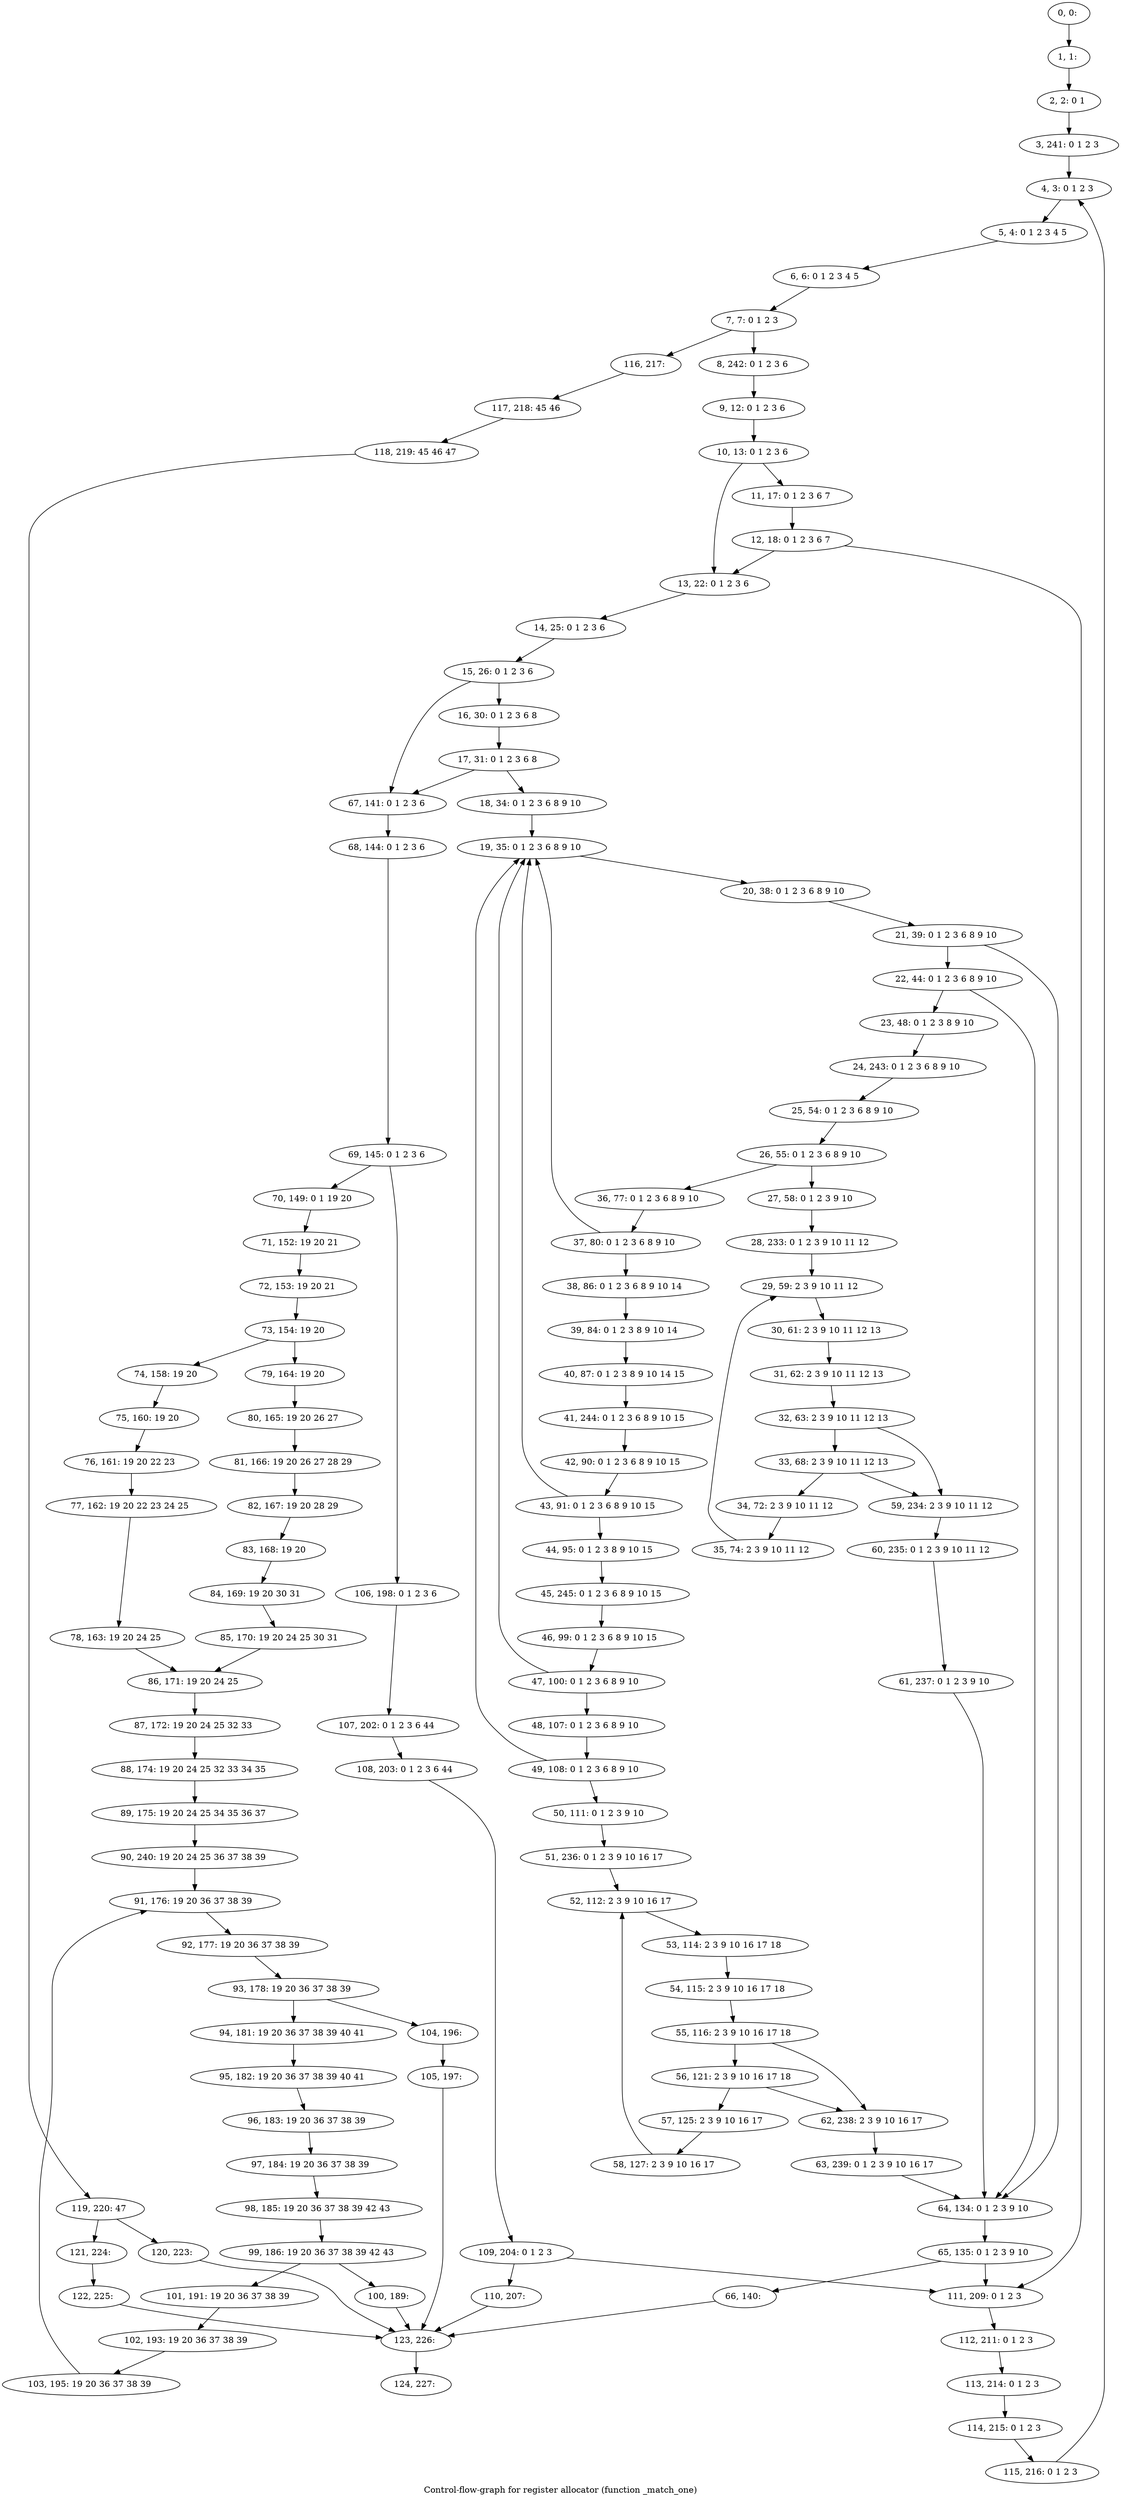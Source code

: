 digraph G {
graph [label="Control-flow-graph for register allocator (function _match_one)"]
0[label="0, 0: "];
1[label="1, 1: "];
2[label="2, 2: 0 1 "];
3[label="3, 241: 0 1 2 3 "];
4[label="4, 3: 0 1 2 3 "];
5[label="5, 4: 0 1 2 3 4 5 "];
6[label="6, 6: 0 1 2 3 4 5 "];
7[label="7, 7: 0 1 2 3 "];
8[label="8, 242: 0 1 2 3 6 "];
9[label="9, 12: 0 1 2 3 6 "];
10[label="10, 13: 0 1 2 3 6 "];
11[label="11, 17: 0 1 2 3 6 7 "];
12[label="12, 18: 0 1 2 3 6 7 "];
13[label="13, 22: 0 1 2 3 6 "];
14[label="14, 25: 0 1 2 3 6 "];
15[label="15, 26: 0 1 2 3 6 "];
16[label="16, 30: 0 1 2 3 6 8 "];
17[label="17, 31: 0 1 2 3 6 8 "];
18[label="18, 34: 0 1 2 3 6 8 9 10 "];
19[label="19, 35: 0 1 2 3 6 8 9 10 "];
20[label="20, 38: 0 1 2 3 6 8 9 10 "];
21[label="21, 39: 0 1 2 3 6 8 9 10 "];
22[label="22, 44: 0 1 2 3 6 8 9 10 "];
23[label="23, 48: 0 1 2 3 8 9 10 "];
24[label="24, 243: 0 1 2 3 6 8 9 10 "];
25[label="25, 54: 0 1 2 3 6 8 9 10 "];
26[label="26, 55: 0 1 2 3 6 8 9 10 "];
27[label="27, 58: 0 1 2 3 9 10 "];
28[label="28, 233: 0 1 2 3 9 10 11 12 "];
29[label="29, 59: 2 3 9 10 11 12 "];
30[label="30, 61: 2 3 9 10 11 12 13 "];
31[label="31, 62: 2 3 9 10 11 12 13 "];
32[label="32, 63: 2 3 9 10 11 12 13 "];
33[label="33, 68: 2 3 9 10 11 12 13 "];
34[label="34, 72: 2 3 9 10 11 12 "];
35[label="35, 74: 2 3 9 10 11 12 "];
36[label="36, 77: 0 1 2 3 6 8 9 10 "];
37[label="37, 80: 0 1 2 3 6 8 9 10 "];
38[label="38, 86: 0 1 2 3 6 8 9 10 14 "];
39[label="39, 84: 0 1 2 3 8 9 10 14 "];
40[label="40, 87: 0 1 2 3 8 9 10 14 15 "];
41[label="41, 244: 0 1 2 3 6 8 9 10 15 "];
42[label="42, 90: 0 1 2 3 6 8 9 10 15 "];
43[label="43, 91: 0 1 2 3 6 8 9 10 15 "];
44[label="44, 95: 0 1 2 3 8 9 10 15 "];
45[label="45, 245: 0 1 2 3 6 8 9 10 15 "];
46[label="46, 99: 0 1 2 3 6 8 9 10 15 "];
47[label="47, 100: 0 1 2 3 6 8 9 10 "];
48[label="48, 107: 0 1 2 3 6 8 9 10 "];
49[label="49, 108: 0 1 2 3 6 8 9 10 "];
50[label="50, 111: 0 1 2 3 9 10 "];
51[label="51, 236: 0 1 2 3 9 10 16 17 "];
52[label="52, 112: 2 3 9 10 16 17 "];
53[label="53, 114: 2 3 9 10 16 17 18 "];
54[label="54, 115: 2 3 9 10 16 17 18 "];
55[label="55, 116: 2 3 9 10 16 17 18 "];
56[label="56, 121: 2 3 9 10 16 17 18 "];
57[label="57, 125: 2 3 9 10 16 17 "];
58[label="58, 127: 2 3 9 10 16 17 "];
59[label="59, 234: 2 3 9 10 11 12 "];
60[label="60, 235: 0 1 2 3 9 10 11 12 "];
61[label="61, 237: 0 1 2 3 9 10 "];
62[label="62, 238: 2 3 9 10 16 17 "];
63[label="63, 239: 0 1 2 3 9 10 16 17 "];
64[label="64, 134: 0 1 2 3 9 10 "];
65[label="65, 135: 0 1 2 3 9 10 "];
66[label="66, 140: "];
67[label="67, 141: 0 1 2 3 6 "];
68[label="68, 144: 0 1 2 3 6 "];
69[label="69, 145: 0 1 2 3 6 "];
70[label="70, 149: 0 1 19 20 "];
71[label="71, 152: 19 20 21 "];
72[label="72, 153: 19 20 21 "];
73[label="73, 154: 19 20 "];
74[label="74, 158: 19 20 "];
75[label="75, 160: 19 20 "];
76[label="76, 161: 19 20 22 23 "];
77[label="77, 162: 19 20 22 23 24 25 "];
78[label="78, 163: 19 20 24 25 "];
79[label="79, 164: 19 20 "];
80[label="80, 165: 19 20 26 27 "];
81[label="81, 166: 19 20 26 27 28 29 "];
82[label="82, 167: 19 20 28 29 "];
83[label="83, 168: 19 20 "];
84[label="84, 169: 19 20 30 31 "];
85[label="85, 170: 19 20 24 25 30 31 "];
86[label="86, 171: 19 20 24 25 "];
87[label="87, 172: 19 20 24 25 32 33 "];
88[label="88, 174: 19 20 24 25 32 33 34 35 "];
89[label="89, 175: 19 20 24 25 34 35 36 37 "];
90[label="90, 240: 19 20 24 25 36 37 38 39 "];
91[label="91, 176: 19 20 36 37 38 39 "];
92[label="92, 177: 19 20 36 37 38 39 "];
93[label="93, 178: 19 20 36 37 38 39 "];
94[label="94, 181: 19 20 36 37 38 39 40 41 "];
95[label="95, 182: 19 20 36 37 38 39 40 41 "];
96[label="96, 183: 19 20 36 37 38 39 "];
97[label="97, 184: 19 20 36 37 38 39 "];
98[label="98, 185: 19 20 36 37 38 39 42 43 "];
99[label="99, 186: 19 20 36 37 38 39 42 43 "];
100[label="100, 189: "];
101[label="101, 191: 19 20 36 37 38 39 "];
102[label="102, 193: 19 20 36 37 38 39 "];
103[label="103, 195: 19 20 36 37 38 39 "];
104[label="104, 196: "];
105[label="105, 197: "];
106[label="106, 198: 0 1 2 3 6 "];
107[label="107, 202: 0 1 2 3 6 44 "];
108[label="108, 203: 0 1 2 3 6 44 "];
109[label="109, 204: 0 1 2 3 "];
110[label="110, 207: "];
111[label="111, 209: 0 1 2 3 "];
112[label="112, 211: 0 1 2 3 "];
113[label="113, 214: 0 1 2 3 "];
114[label="114, 215: 0 1 2 3 "];
115[label="115, 216: 0 1 2 3 "];
116[label="116, 217: "];
117[label="117, 218: 45 46 "];
118[label="118, 219: 45 46 47 "];
119[label="119, 220: 47 "];
120[label="120, 223: "];
121[label="121, 224: "];
122[label="122, 225: "];
123[label="123, 226: "];
124[label="124, 227: "];
0->1 ;
1->2 ;
2->3 ;
3->4 ;
4->5 ;
5->6 ;
6->7 ;
7->8 ;
7->116 ;
8->9 ;
9->10 ;
10->11 ;
10->13 ;
11->12 ;
12->13 ;
12->111 ;
13->14 ;
14->15 ;
15->16 ;
15->67 ;
16->17 ;
17->18 ;
17->67 ;
18->19 ;
19->20 ;
20->21 ;
21->22 ;
21->64 ;
22->23 ;
22->64 ;
23->24 ;
24->25 ;
25->26 ;
26->27 ;
26->36 ;
27->28 ;
28->29 ;
29->30 ;
30->31 ;
31->32 ;
32->33 ;
32->59 ;
33->34 ;
33->59 ;
34->35 ;
35->29 ;
36->37 ;
37->38 ;
37->19 ;
38->39 ;
39->40 ;
40->41 ;
41->42 ;
42->43 ;
43->44 ;
43->19 ;
44->45 ;
45->46 ;
46->47 ;
47->48 ;
47->19 ;
48->49 ;
49->50 ;
49->19 ;
50->51 ;
51->52 ;
52->53 ;
53->54 ;
54->55 ;
55->56 ;
55->62 ;
56->57 ;
56->62 ;
57->58 ;
58->52 ;
59->60 ;
60->61 ;
61->64 ;
62->63 ;
63->64 ;
64->65 ;
65->66 ;
65->111 ;
66->123 ;
67->68 ;
68->69 ;
69->70 ;
69->106 ;
70->71 ;
71->72 ;
72->73 ;
73->74 ;
73->79 ;
74->75 ;
75->76 ;
76->77 ;
77->78 ;
78->86 ;
79->80 ;
80->81 ;
81->82 ;
82->83 ;
83->84 ;
84->85 ;
85->86 ;
86->87 ;
87->88 ;
88->89 ;
89->90 ;
90->91 ;
91->92 ;
92->93 ;
93->94 ;
93->104 ;
94->95 ;
95->96 ;
96->97 ;
97->98 ;
98->99 ;
99->100 ;
99->101 ;
100->123 ;
101->102 ;
102->103 ;
103->91 ;
104->105 ;
105->123 ;
106->107 ;
107->108 ;
108->109 ;
109->110 ;
109->111 ;
110->123 ;
111->112 ;
112->113 ;
113->114 ;
114->115 ;
115->4 ;
116->117 ;
117->118 ;
118->119 ;
119->120 ;
119->121 ;
120->123 ;
121->122 ;
122->123 ;
123->124 ;
}
